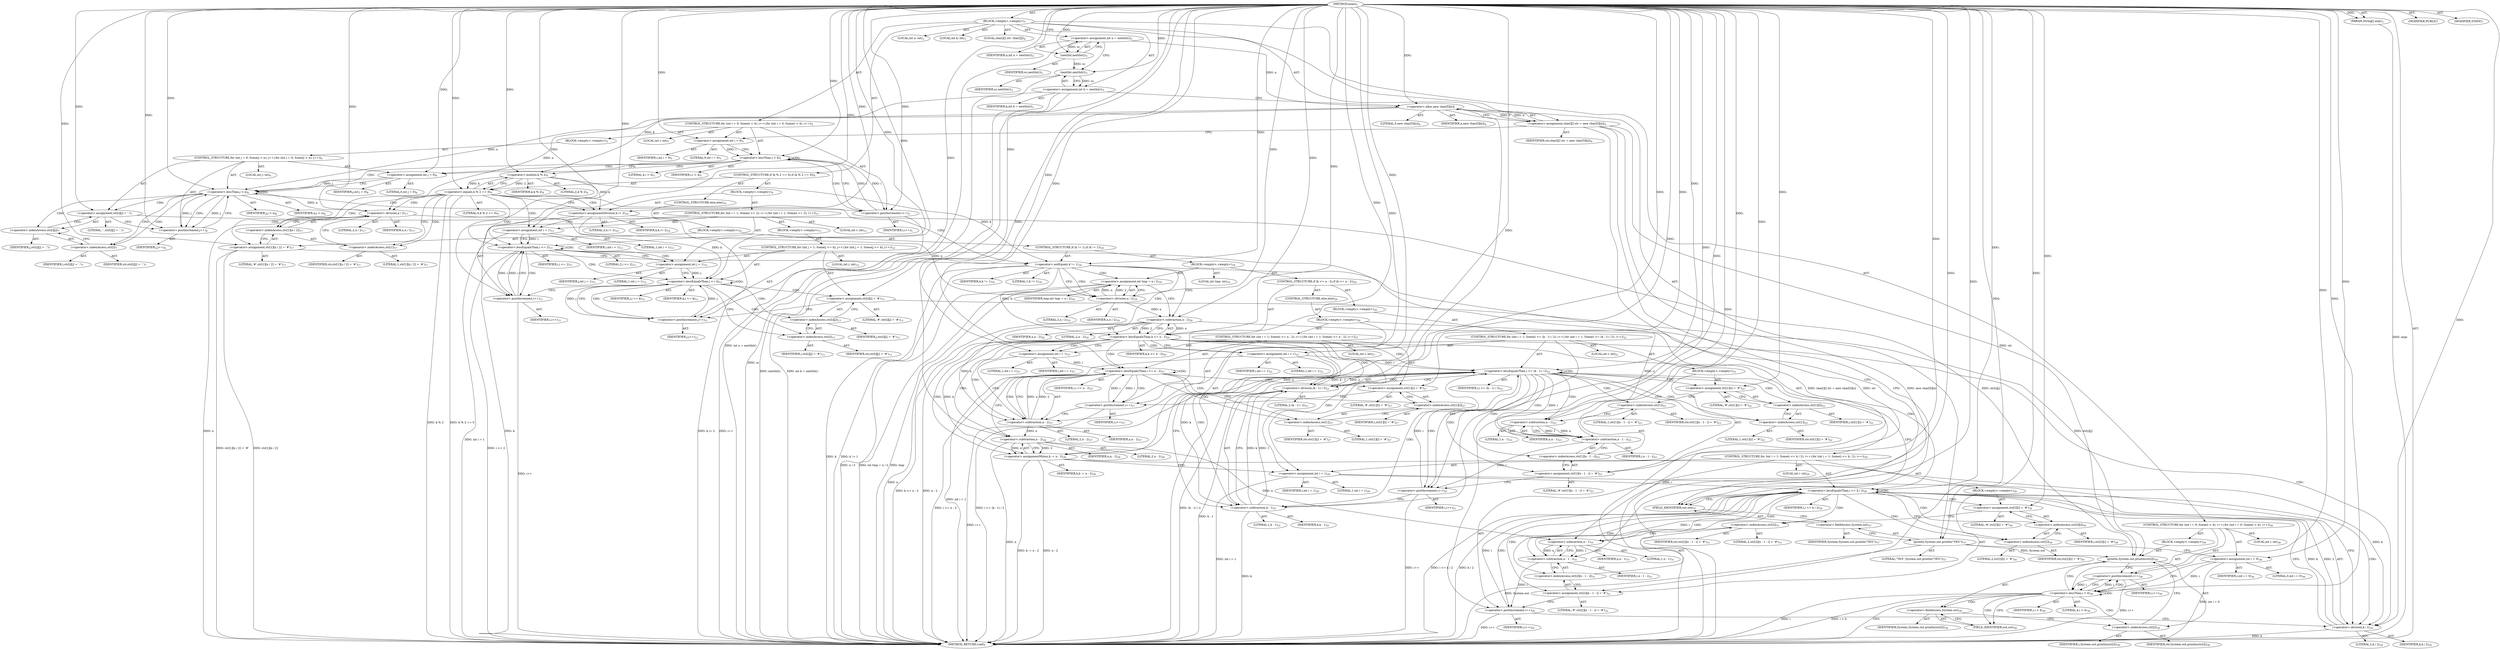 digraph "main" {  
"17" [label = <(METHOD,main)<SUB>1</SUB>> ]
"18" [label = <(PARAM,String[] args)<SUB>1</SUB>> ]
"19" [label = <(BLOCK,&lt;empty&gt;,&lt;empty&gt;)<SUB>1</SUB>> ]
"20" [label = <(LOCAL,int n: int)<SUB>2</SUB>> ]
"21" [label = <(&lt;operator&gt;.assignment,int n = nextInt())<SUB>2</SUB>> ]
"22" [label = <(IDENTIFIER,n,int n = nextInt())<SUB>2</SUB>> ]
"23" [label = <(nextInt,nextInt())<SUB>2</SUB>> ]
"24" [label = <(IDENTIFIER,sc,nextInt())<SUB>2</SUB>> ]
"25" [label = <(LOCAL,int k: int)<SUB>3</SUB>> ]
"26" [label = <(&lt;operator&gt;.assignment,int k = nextInt())<SUB>3</SUB>> ]
"27" [label = <(IDENTIFIER,k,int k = nextInt())<SUB>3</SUB>> ]
"28" [label = <(nextInt,nextInt())<SUB>3</SUB>> ]
"29" [label = <(IDENTIFIER,sc,nextInt())<SUB>3</SUB>> ]
"30" [label = <(LOCAL,char[][] str: char[][])<SUB>4</SUB>> ]
"31" [label = <(&lt;operator&gt;.assignment,char[][] str = new char[5][n])<SUB>4</SUB>> ]
"32" [label = <(IDENTIFIER,str,char[][] str = new char[5][n])<SUB>4</SUB>> ]
"33" [label = <(&lt;operator&gt;.alloc,new char[5][n])> ]
"34" [label = <(LITERAL,5,new char[5][n])<SUB>4</SUB>> ]
"35" [label = <(IDENTIFIER,n,new char[5][n])<SUB>4</SUB>> ]
"36" [label = <(CONTROL_STRUCTURE,for (int i = 0; Some(i &lt; 4); i++),for (int i = 0; Some(i &lt; 4); i++))<SUB>5</SUB>> ]
"37" [label = <(LOCAL,int i: int)<SUB>5</SUB>> ]
"38" [label = <(&lt;operator&gt;.assignment,int i = 0)<SUB>5</SUB>> ]
"39" [label = <(IDENTIFIER,i,int i = 0)<SUB>5</SUB>> ]
"40" [label = <(LITERAL,0,int i = 0)<SUB>5</SUB>> ]
"41" [label = <(&lt;operator&gt;.lessThan,i &lt; 4)<SUB>5</SUB>> ]
"42" [label = <(IDENTIFIER,i,i &lt; 4)<SUB>5</SUB>> ]
"43" [label = <(LITERAL,4,i &lt; 4)<SUB>5</SUB>> ]
"44" [label = <(&lt;operator&gt;.postIncrement,i++)<SUB>5</SUB>> ]
"45" [label = <(IDENTIFIER,i,i++)<SUB>5</SUB>> ]
"46" [label = <(BLOCK,&lt;empty&gt;,&lt;empty&gt;)<SUB>5</SUB>> ]
"47" [label = <(CONTROL_STRUCTURE,for (int j = 0; Some(j &lt; n); j++),for (int j = 0; Some(j &lt; n); j++))<SUB>6</SUB>> ]
"48" [label = <(LOCAL,int j: int)<SUB>6</SUB>> ]
"49" [label = <(&lt;operator&gt;.assignment,int j = 0)<SUB>6</SUB>> ]
"50" [label = <(IDENTIFIER,j,int j = 0)<SUB>6</SUB>> ]
"51" [label = <(LITERAL,0,int j = 0)<SUB>6</SUB>> ]
"52" [label = <(&lt;operator&gt;.lessThan,j &lt; n)<SUB>6</SUB>> ]
"53" [label = <(IDENTIFIER,j,j &lt; n)<SUB>6</SUB>> ]
"54" [label = <(IDENTIFIER,n,j &lt; n)<SUB>6</SUB>> ]
"55" [label = <(&lt;operator&gt;.postIncrement,j++)<SUB>6</SUB>> ]
"56" [label = <(IDENTIFIER,j,j++)<SUB>6</SUB>> ]
"57" [label = <(&lt;operator&gt;.assignment,str[i][j] = '.')<SUB>7</SUB>> ]
"58" [label = <(&lt;operator&gt;.indexAccess,str[i][j])<SUB>7</SUB>> ]
"59" [label = <(&lt;operator&gt;.indexAccess,str[i])<SUB>7</SUB>> ]
"60" [label = <(IDENTIFIER,str,str[i][j] = '.')<SUB>7</SUB>> ]
"61" [label = <(IDENTIFIER,i,str[i][j] = '.')<SUB>7</SUB>> ]
"62" [label = <(IDENTIFIER,j,str[i][j] = '.')<SUB>7</SUB>> ]
"63" [label = <(LITERAL,'.',str[i][j] = '.')<SUB>7</SUB>> ]
"64" [label = <(CONTROL_STRUCTURE,if (k % 2 == 0),if (k % 2 == 0))<SUB>9</SUB>> ]
"65" [label = <(&lt;operator&gt;.equals,k % 2 == 0)<SUB>9</SUB>> ]
"66" [label = <(&lt;operator&gt;.modulo,k % 2)<SUB>9</SUB>> ]
"67" [label = <(IDENTIFIER,k,k % 2)<SUB>9</SUB>> ]
"68" [label = <(LITERAL,2,k % 2)<SUB>9</SUB>> ]
"69" [label = <(LITERAL,0,k % 2 == 0)<SUB>9</SUB>> ]
"70" [label = <(BLOCK,&lt;empty&gt;,&lt;empty&gt;)<SUB>9</SUB>> ]
"71" [label = <(&lt;operator&gt;.assignmentDivision,k /= 2)<SUB>10</SUB>> ]
"72" [label = <(IDENTIFIER,k,k /= 2)<SUB>10</SUB>> ]
"73" [label = <(LITERAL,2,k /= 2)<SUB>10</SUB>> ]
"74" [label = <(CONTROL_STRUCTURE,for (int i = 1; Some(i &lt;= 2); i++),for (int i = 1; Some(i &lt;= 2); i++))<SUB>11</SUB>> ]
"75" [label = <(LOCAL,int i: int)<SUB>11</SUB>> ]
"76" [label = <(&lt;operator&gt;.assignment,int i = 1)<SUB>11</SUB>> ]
"77" [label = <(IDENTIFIER,i,int i = 1)<SUB>11</SUB>> ]
"78" [label = <(LITERAL,1,int i = 1)<SUB>11</SUB>> ]
"79" [label = <(&lt;operator&gt;.lessEqualsThan,i &lt;= 2)<SUB>11</SUB>> ]
"80" [label = <(IDENTIFIER,i,i &lt;= 2)<SUB>11</SUB>> ]
"81" [label = <(LITERAL,2,i &lt;= 2)<SUB>11</SUB>> ]
"82" [label = <(&lt;operator&gt;.postIncrement,i++)<SUB>11</SUB>> ]
"83" [label = <(IDENTIFIER,i,i++)<SUB>11</SUB>> ]
"84" [label = <(BLOCK,&lt;empty&gt;,&lt;empty&gt;)<SUB>11</SUB>> ]
"85" [label = <(CONTROL_STRUCTURE,for (int j = 1; Some(j &lt;= k); j++),for (int j = 1; Some(j &lt;= k); j++))<SUB>12</SUB>> ]
"86" [label = <(LOCAL,int j: int)<SUB>12</SUB>> ]
"87" [label = <(&lt;operator&gt;.assignment,int j = 1)<SUB>12</SUB>> ]
"88" [label = <(IDENTIFIER,j,int j = 1)<SUB>12</SUB>> ]
"89" [label = <(LITERAL,1,int j = 1)<SUB>12</SUB>> ]
"90" [label = <(&lt;operator&gt;.lessEqualsThan,j &lt;= k)<SUB>12</SUB>> ]
"91" [label = <(IDENTIFIER,j,j &lt;= k)<SUB>12</SUB>> ]
"92" [label = <(IDENTIFIER,k,j &lt;= k)<SUB>12</SUB>> ]
"93" [label = <(&lt;operator&gt;.postIncrement,j++)<SUB>12</SUB>> ]
"94" [label = <(IDENTIFIER,j,j++)<SUB>12</SUB>> ]
"95" [label = <(&lt;operator&gt;.assignment,str[i][j] = '#')<SUB>13</SUB>> ]
"96" [label = <(&lt;operator&gt;.indexAccess,str[i][j])<SUB>13</SUB>> ]
"97" [label = <(&lt;operator&gt;.indexAccess,str[i])<SUB>13</SUB>> ]
"98" [label = <(IDENTIFIER,str,str[i][j] = '#')<SUB>13</SUB>> ]
"99" [label = <(IDENTIFIER,i,str[i][j] = '#')<SUB>13</SUB>> ]
"100" [label = <(IDENTIFIER,j,str[i][j] = '#')<SUB>13</SUB>> ]
"101" [label = <(LITERAL,'#',str[i][j] = '#')<SUB>13</SUB>> ]
"102" [label = <(CONTROL_STRUCTURE,else,else)<SUB>16</SUB>> ]
"103" [label = <(BLOCK,&lt;empty&gt;,&lt;empty&gt;)<SUB>16</SUB>> ]
"104" [label = <(&lt;operator&gt;.assignment,str[1][n / 2] = '#')<SUB>17</SUB>> ]
"105" [label = <(&lt;operator&gt;.indexAccess,str[1][n / 2])<SUB>17</SUB>> ]
"106" [label = <(&lt;operator&gt;.indexAccess,str[1])<SUB>17</SUB>> ]
"107" [label = <(IDENTIFIER,str,str[1][n / 2] = '#')<SUB>17</SUB>> ]
"108" [label = <(LITERAL,1,str[1][n / 2] = '#')<SUB>17</SUB>> ]
"109" [label = <(&lt;operator&gt;.division,n / 2)<SUB>17</SUB>> ]
"110" [label = <(IDENTIFIER,n,n / 2)<SUB>17</SUB>> ]
"111" [label = <(LITERAL,2,n / 2)<SUB>17</SUB>> ]
"112" [label = <(LITERAL,'#',str[1][n / 2] = '#')<SUB>17</SUB>> ]
"113" [label = <(CONTROL_STRUCTURE,if (k != 1),if (k != 1))<SUB>18</SUB>> ]
"114" [label = <(&lt;operator&gt;.notEquals,k != 1)<SUB>18</SUB>> ]
"115" [label = <(IDENTIFIER,k,k != 1)<SUB>18</SUB>> ]
"116" [label = <(LITERAL,1,k != 1)<SUB>18</SUB>> ]
"117" [label = <(BLOCK,&lt;empty&gt;,&lt;empty&gt;)<SUB>18</SUB>> ]
"118" [label = <(LOCAL,int tmp: int)<SUB>19</SUB>> ]
"119" [label = <(&lt;operator&gt;.assignment,int tmp = n / 2)<SUB>19</SUB>> ]
"120" [label = <(IDENTIFIER,tmp,int tmp = n / 2)<SUB>19</SUB>> ]
"121" [label = <(&lt;operator&gt;.division,n / 2)<SUB>19</SUB>> ]
"122" [label = <(IDENTIFIER,n,n / 2)<SUB>19</SUB>> ]
"123" [label = <(LITERAL,2,n / 2)<SUB>19</SUB>> ]
"124" [label = <(CONTROL_STRUCTURE,if (k &lt;= n - 2),if (k &lt;= n - 2))<SUB>20</SUB>> ]
"125" [label = <(&lt;operator&gt;.lessEqualsThan,k &lt;= n - 2)<SUB>20</SUB>> ]
"126" [label = <(IDENTIFIER,k,k &lt;= n - 2)<SUB>20</SUB>> ]
"127" [label = <(&lt;operator&gt;.subtraction,n - 2)<SUB>20</SUB>> ]
"128" [label = <(IDENTIFIER,n,n - 2)<SUB>20</SUB>> ]
"129" [label = <(LITERAL,2,n - 2)<SUB>20</SUB>> ]
"130" [label = <(BLOCK,&lt;empty&gt;,&lt;empty&gt;)<SUB>20</SUB>> ]
"131" [label = <(CONTROL_STRUCTURE,for (int i = 1; Some(i &lt;= (k - 1) / 2); i++),for (int i = 1; Some(i &lt;= (k - 1) / 2); i++))<SUB>21</SUB>> ]
"132" [label = <(LOCAL,int i: int)<SUB>21</SUB>> ]
"133" [label = <(&lt;operator&gt;.assignment,int i = 1)<SUB>21</SUB>> ]
"134" [label = <(IDENTIFIER,i,int i = 1)<SUB>21</SUB>> ]
"135" [label = <(LITERAL,1,int i = 1)<SUB>21</SUB>> ]
"136" [label = <(&lt;operator&gt;.lessEqualsThan,i &lt;= (k - 1) / 2)<SUB>21</SUB>> ]
"137" [label = <(IDENTIFIER,i,i &lt;= (k - 1) / 2)<SUB>21</SUB>> ]
"138" [label = <(&lt;operator&gt;.division,(k - 1) / 2)<SUB>21</SUB>> ]
"139" [label = <(&lt;operator&gt;.subtraction,k - 1)<SUB>21</SUB>> ]
"140" [label = <(IDENTIFIER,k,k - 1)<SUB>21</SUB>> ]
"141" [label = <(LITERAL,1,k - 1)<SUB>21</SUB>> ]
"142" [label = <(LITERAL,2,(k - 1) / 2)<SUB>21</SUB>> ]
"143" [label = <(&lt;operator&gt;.postIncrement,i++)<SUB>21</SUB>> ]
"144" [label = <(IDENTIFIER,i,i++)<SUB>21</SUB>> ]
"145" [label = <(BLOCK,&lt;empty&gt;,&lt;empty&gt;)<SUB>21</SUB>> ]
"146" [label = <(&lt;operator&gt;.assignment,str[1][i] = '#')<SUB>22</SUB>> ]
"147" [label = <(&lt;operator&gt;.indexAccess,str[1][i])<SUB>22</SUB>> ]
"148" [label = <(&lt;operator&gt;.indexAccess,str[1])<SUB>22</SUB>> ]
"149" [label = <(IDENTIFIER,str,str[1][i] = '#')<SUB>22</SUB>> ]
"150" [label = <(LITERAL,1,str[1][i] = '#')<SUB>22</SUB>> ]
"151" [label = <(IDENTIFIER,i,str[1][i] = '#')<SUB>22</SUB>> ]
"152" [label = <(LITERAL,'#',str[1][i] = '#')<SUB>22</SUB>> ]
"153" [label = <(&lt;operator&gt;.assignment,str[1][n - 1 - i] = '#')<SUB>23</SUB>> ]
"154" [label = <(&lt;operator&gt;.indexAccess,str[1][n - 1 - i])<SUB>23</SUB>> ]
"155" [label = <(&lt;operator&gt;.indexAccess,str[1])<SUB>23</SUB>> ]
"156" [label = <(IDENTIFIER,str,str[1][n - 1 - i] = '#')<SUB>23</SUB>> ]
"157" [label = <(LITERAL,1,str[1][n - 1 - i] = '#')<SUB>23</SUB>> ]
"158" [label = <(&lt;operator&gt;.subtraction,n - 1 - i)<SUB>23</SUB>> ]
"159" [label = <(&lt;operator&gt;.subtraction,n - 1)<SUB>23</SUB>> ]
"160" [label = <(IDENTIFIER,n,n - 1)<SUB>23</SUB>> ]
"161" [label = <(LITERAL,1,n - 1)<SUB>23</SUB>> ]
"162" [label = <(IDENTIFIER,i,n - 1 - i)<SUB>23</SUB>> ]
"163" [label = <(LITERAL,'#',str[1][n - 1 - i] = '#')<SUB>23</SUB>> ]
"164" [label = <(CONTROL_STRUCTURE,else,else)<SUB>26</SUB>> ]
"165" [label = <(BLOCK,&lt;empty&gt;,&lt;empty&gt;)<SUB>26</SUB>> ]
"166" [label = <(CONTROL_STRUCTURE,for (int i = 1; Some(i &lt;= n - 2); i++),for (int i = 1; Some(i &lt;= n - 2); i++))<SUB>27</SUB>> ]
"167" [label = <(LOCAL,int i: int)<SUB>27</SUB>> ]
"168" [label = <(&lt;operator&gt;.assignment,int i = 1)<SUB>27</SUB>> ]
"169" [label = <(IDENTIFIER,i,int i = 1)<SUB>27</SUB>> ]
"170" [label = <(LITERAL,1,int i = 1)<SUB>27</SUB>> ]
"171" [label = <(&lt;operator&gt;.lessEqualsThan,i &lt;= n - 2)<SUB>27</SUB>> ]
"172" [label = <(IDENTIFIER,i,i &lt;= n - 2)<SUB>27</SUB>> ]
"173" [label = <(&lt;operator&gt;.subtraction,n - 2)<SUB>27</SUB>> ]
"174" [label = <(IDENTIFIER,n,n - 2)<SUB>27</SUB>> ]
"175" [label = <(LITERAL,2,n - 2)<SUB>27</SUB>> ]
"176" [label = <(&lt;operator&gt;.postIncrement,i++)<SUB>27</SUB>> ]
"177" [label = <(IDENTIFIER,i,i++)<SUB>27</SUB>> ]
"178" [label = <(&lt;operator&gt;.assignment,str[1][i] = '#')<SUB>27</SUB>> ]
"179" [label = <(&lt;operator&gt;.indexAccess,str[1][i])<SUB>27</SUB>> ]
"180" [label = <(&lt;operator&gt;.indexAccess,str[1])<SUB>27</SUB>> ]
"181" [label = <(IDENTIFIER,str,str[1][i] = '#')<SUB>27</SUB>> ]
"182" [label = <(LITERAL,1,str[1][i] = '#')<SUB>27</SUB>> ]
"183" [label = <(IDENTIFIER,i,str[1][i] = '#')<SUB>27</SUB>> ]
"184" [label = <(LITERAL,'#',str[1][i] = '#')<SUB>27</SUB>> ]
"185" [label = <(&lt;operator&gt;.assignmentMinus,k -= n - 2)<SUB>28</SUB>> ]
"186" [label = <(IDENTIFIER,k,k -= n - 2)<SUB>28</SUB>> ]
"187" [label = <(&lt;operator&gt;.subtraction,n - 2)<SUB>28</SUB>> ]
"188" [label = <(IDENTIFIER,n,n - 2)<SUB>28</SUB>> ]
"189" [label = <(LITERAL,2,n - 2)<SUB>28</SUB>> ]
"190" [label = <(CONTROL_STRUCTURE,for (int i = 1; Some(i &lt;= k / 2); i++),for (int i = 1; Some(i &lt;= k / 2); i++))<SUB>29</SUB>> ]
"191" [label = <(LOCAL,int i: int)<SUB>29</SUB>> ]
"192" [label = <(&lt;operator&gt;.assignment,int i = 1)<SUB>29</SUB>> ]
"193" [label = <(IDENTIFIER,i,int i = 1)<SUB>29</SUB>> ]
"194" [label = <(LITERAL,1,int i = 1)<SUB>29</SUB>> ]
"195" [label = <(&lt;operator&gt;.lessEqualsThan,i &lt;= k / 2)<SUB>29</SUB>> ]
"196" [label = <(IDENTIFIER,i,i &lt;= k / 2)<SUB>29</SUB>> ]
"197" [label = <(&lt;operator&gt;.division,k / 2)<SUB>29</SUB>> ]
"198" [label = <(IDENTIFIER,k,k / 2)<SUB>29</SUB>> ]
"199" [label = <(LITERAL,2,k / 2)<SUB>29</SUB>> ]
"200" [label = <(&lt;operator&gt;.postIncrement,i++)<SUB>29</SUB>> ]
"201" [label = <(IDENTIFIER,i,i++)<SUB>29</SUB>> ]
"202" [label = <(BLOCK,&lt;empty&gt;,&lt;empty&gt;)<SUB>29</SUB>> ]
"203" [label = <(&lt;operator&gt;.assignment,str[2][i] = '#')<SUB>30</SUB>> ]
"204" [label = <(&lt;operator&gt;.indexAccess,str[2][i])<SUB>30</SUB>> ]
"205" [label = <(&lt;operator&gt;.indexAccess,str[2])<SUB>30</SUB>> ]
"206" [label = <(IDENTIFIER,str,str[2][i] = '#')<SUB>30</SUB>> ]
"207" [label = <(LITERAL,2,str[2][i] = '#')<SUB>30</SUB>> ]
"208" [label = <(IDENTIFIER,i,str[2][i] = '#')<SUB>30</SUB>> ]
"209" [label = <(LITERAL,'#',str[2][i] = '#')<SUB>30</SUB>> ]
"210" [label = <(&lt;operator&gt;.assignment,str[2][n - 1 - i] = '#')<SUB>31</SUB>> ]
"211" [label = <(&lt;operator&gt;.indexAccess,str[2][n - 1 - i])<SUB>31</SUB>> ]
"212" [label = <(&lt;operator&gt;.indexAccess,str[2])<SUB>31</SUB>> ]
"213" [label = <(IDENTIFIER,str,str[2][n - 1 - i] = '#')<SUB>31</SUB>> ]
"214" [label = <(LITERAL,2,str[2][n - 1 - i] = '#')<SUB>31</SUB>> ]
"215" [label = <(&lt;operator&gt;.subtraction,n - 1 - i)<SUB>31</SUB>> ]
"216" [label = <(&lt;operator&gt;.subtraction,n - 1)<SUB>31</SUB>> ]
"217" [label = <(IDENTIFIER,n,n - 1)<SUB>31</SUB>> ]
"218" [label = <(LITERAL,1,n - 1)<SUB>31</SUB>> ]
"219" [label = <(IDENTIFIER,i,n - 1 - i)<SUB>31</SUB>> ]
"220" [label = <(LITERAL,'#',str[2][n - 1 - i] = '#')<SUB>31</SUB>> ]
"221" [label = <(println,System.out.println(&quot;YES&quot;))<SUB>37</SUB>> ]
"222" [label = <(&lt;operator&gt;.fieldAccess,System.out)<SUB>37</SUB>> ]
"223" [label = <(IDENTIFIER,System,System.out.println(&quot;YES&quot;))<SUB>37</SUB>> ]
"224" [label = <(FIELD_IDENTIFIER,out,out)<SUB>37</SUB>> ]
"225" [label = <(LITERAL,&quot;YES&quot;,System.out.println(&quot;YES&quot;))<SUB>37</SUB>> ]
"226" [label = <(CONTROL_STRUCTURE,for (int i = 0; Some(i &lt; 4); i++),for (int i = 0; Some(i &lt; 4); i++))<SUB>38</SUB>> ]
"227" [label = <(LOCAL,int i: int)<SUB>38</SUB>> ]
"228" [label = <(&lt;operator&gt;.assignment,int i = 0)<SUB>38</SUB>> ]
"229" [label = <(IDENTIFIER,i,int i = 0)<SUB>38</SUB>> ]
"230" [label = <(LITERAL,0,int i = 0)<SUB>38</SUB>> ]
"231" [label = <(&lt;operator&gt;.lessThan,i &lt; 4)<SUB>38</SUB>> ]
"232" [label = <(IDENTIFIER,i,i &lt; 4)<SUB>38</SUB>> ]
"233" [label = <(LITERAL,4,i &lt; 4)<SUB>38</SUB>> ]
"234" [label = <(&lt;operator&gt;.postIncrement,i++)<SUB>38</SUB>> ]
"235" [label = <(IDENTIFIER,i,i++)<SUB>38</SUB>> ]
"236" [label = <(BLOCK,&lt;empty&gt;,&lt;empty&gt;)<SUB>38</SUB>> ]
"237" [label = <(println,System.out.println(str[i]))<SUB>39</SUB>> ]
"238" [label = <(&lt;operator&gt;.fieldAccess,System.out)<SUB>39</SUB>> ]
"239" [label = <(IDENTIFIER,System,System.out.println(str[i]))<SUB>39</SUB>> ]
"240" [label = <(FIELD_IDENTIFIER,out,out)<SUB>39</SUB>> ]
"241" [label = <(&lt;operator&gt;.indexAccess,str[i])<SUB>39</SUB>> ]
"242" [label = <(IDENTIFIER,str,System.out.println(str[i]))<SUB>39</SUB>> ]
"243" [label = <(IDENTIFIER,i,System.out.println(str[i]))<SUB>39</SUB>> ]
"244" [label = <(MODIFIER,PUBLIC)> ]
"245" [label = <(MODIFIER,STATIC)> ]
"246" [label = <(METHOD_RETURN,void)<SUB>1</SUB>> ]
  "17" -> "18"  [ label = "AST: "] 
  "17" -> "19"  [ label = "AST: "] 
  "17" -> "244"  [ label = "AST: "] 
  "17" -> "245"  [ label = "AST: "] 
  "17" -> "246"  [ label = "AST: "] 
  "19" -> "20"  [ label = "AST: "] 
  "19" -> "21"  [ label = "AST: "] 
  "19" -> "25"  [ label = "AST: "] 
  "19" -> "26"  [ label = "AST: "] 
  "19" -> "30"  [ label = "AST: "] 
  "19" -> "31"  [ label = "AST: "] 
  "19" -> "36"  [ label = "AST: "] 
  "19" -> "64"  [ label = "AST: "] 
  "19" -> "221"  [ label = "AST: "] 
  "19" -> "226"  [ label = "AST: "] 
  "21" -> "22"  [ label = "AST: "] 
  "21" -> "23"  [ label = "AST: "] 
  "23" -> "24"  [ label = "AST: "] 
  "26" -> "27"  [ label = "AST: "] 
  "26" -> "28"  [ label = "AST: "] 
  "28" -> "29"  [ label = "AST: "] 
  "31" -> "32"  [ label = "AST: "] 
  "31" -> "33"  [ label = "AST: "] 
  "33" -> "34"  [ label = "AST: "] 
  "33" -> "35"  [ label = "AST: "] 
  "36" -> "37"  [ label = "AST: "] 
  "36" -> "38"  [ label = "AST: "] 
  "36" -> "41"  [ label = "AST: "] 
  "36" -> "44"  [ label = "AST: "] 
  "36" -> "46"  [ label = "AST: "] 
  "38" -> "39"  [ label = "AST: "] 
  "38" -> "40"  [ label = "AST: "] 
  "41" -> "42"  [ label = "AST: "] 
  "41" -> "43"  [ label = "AST: "] 
  "44" -> "45"  [ label = "AST: "] 
  "46" -> "47"  [ label = "AST: "] 
  "47" -> "48"  [ label = "AST: "] 
  "47" -> "49"  [ label = "AST: "] 
  "47" -> "52"  [ label = "AST: "] 
  "47" -> "55"  [ label = "AST: "] 
  "47" -> "57"  [ label = "AST: "] 
  "49" -> "50"  [ label = "AST: "] 
  "49" -> "51"  [ label = "AST: "] 
  "52" -> "53"  [ label = "AST: "] 
  "52" -> "54"  [ label = "AST: "] 
  "55" -> "56"  [ label = "AST: "] 
  "57" -> "58"  [ label = "AST: "] 
  "57" -> "63"  [ label = "AST: "] 
  "58" -> "59"  [ label = "AST: "] 
  "58" -> "62"  [ label = "AST: "] 
  "59" -> "60"  [ label = "AST: "] 
  "59" -> "61"  [ label = "AST: "] 
  "64" -> "65"  [ label = "AST: "] 
  "64" -> "70"  [ label = "AST: "] 
  "64" -> "102"  [ label = "AST: "] 
  "65" -> "66"  [ label = "AST: "] 
  "65" -> "69"  [ label = "AST: "] 
  "66" -> "67"  [ label = "AST: "] 
  "66" -> "68"  [ label = "AST: "] 
  "70" -> "71"  [ label = "AST: "] 
  "70" -> "74"  [ label = "AST: "] 
  "71" -> "72"  [ label = "AST: "] 
  "71" -> "73"  [ label = "AST: "] 
  "74" -> "75"  [ label = "AST: "] 
  "74" -> "76"  [ label = "AST: "] 
  "74" -> "79"  [ label = "AST: "] 
  "74" -> "82"  [ label = "AST: "] 
  "74" -> "84"  [ label = "AST: "] 
  "76" -> "77"  [ label = "AST: "] 
  "76" -> "78"  [ label = "AST: "] 
  "79" -> "80"  [ label = "AST: "] 
  "79" -> "81"  [ label = "AST: "] 
  "82" -> "83"  [ label = "AST: "] 
  "84" -> "85"  [ label = "AST: "] 
  "85" -> "86"  [ label = "AST: "] 
  "85" -> "87"  [ label = "AST: "] 
  "85" -> "90"  [ label = "AST: "] 
  "85" -> "93"  [ label = "AST: "] 
  "85" -> "95"  [ label = "AST: "] 
  "87" -> "88"  [ label = "AST: "] 
  "87" -> "89"  [ label = "AST: "] 
  "90" -> "91"  [ label = "AST: "] 
  "90" -> "92"  [ label = "AST: "] 
  "93" -> "94"  [ label = "AST: "] 
  "95" -> "96"  [ label = "AST: "] 
  "95" -> "101"  [ label = "AST: "] 
  "96" -> "97"  [ label = "AST: "] 
  "96" -> "100"  [ label = "AST: "] 
  "97" -> "98"  [ label = "AST: "] 
  "97" -> "99"  [ label = "AST: "] 
  "102" -> "103"  [ label = "AST: "] 
  "103" -> "104"  [ label = "AST: "] 
  "103" -> "113"  [ label = "AST: "] 
  "104" -> "105"  [ label = "AST: "] 
  "104" -> "112"  [ label = "AST: "] 
  "105" -> "106"  [ label = "AST: "] 
  "105" -> "109"  [ label = "AST: "] 
  "106" -> "107"  [ label = "AST: "] 
  "106" -> "108"  [ label = "AST: "] 
  "109" -> "110"  [ label = "AST: "] 
  "109" -> "111"  [ label = "AST: "] 
  "113" -> "114"  [ label = "AST: "] 
  "113" -> "117"  [ label = "AST: "] 
  "114" -> "115"  [ label = "AST: "] 
  "114" -> "116"  [ label = "AST: "] 
  "117" -> "118"  [ label = "AST: "] 
  "117" -> "119"  [ label = "AST: "] 
  "117" -> "124"  [ label = "AST: "] 
  "119" -> "120"  [ label = "AST: "] 
  "119" -> "121"  [ label = "AST: "] 
  "121" -> "122"  [ label = "AST: "] 
  "121" -> "123"  [ label = "AST: "] 
  "124" -> "125"  [ label = "AST: "] 
  "124" -> "130"  [ label = "AST: "] 
  "124" -> "164"  [ label = "AST: "] 
  "125" -> "126"  [ label = "AST: "] 
  "125" -> "127"  [ label = "AST: "] 
  "127" -> "128"  [ label = "AST: "] 
  "127" -> "129"  [ label = "AST: "] 
  "130" -> "131"  [ label = "AST: "] 
  "131" -> "132"  [ label = "AST: "] 
  "131" -> "133"  [ label = "AST: "] 
  "131" -> "136"  [ label = "AST: "] 
  "131" -> "143"  [ label = "AST: "] 
  "131" -> "145"  [ label = "AST: "] 
  "133" -> "134"  [ label = "AST: "] 
  "133" -> "135"  [ label = "AST: "] 
  "136" -> "137"  [ label = "AST: "] 
  "136" -> "138"  [ label = "AST: "] 
  "138" -> "139"  [ label = "AST: "] 
  "138" -> "142"  [ label = "AST: "] 
  "139" -> "140"  [ label = "AST: "] 
  "139" -> "141"  [ label = "AST: "] 
  "143" -> "144"  [ label = "AST: "] 
  "145" -> "146"  [ label = "AST: "] 
  "145" -> "153"  [ label = "AST: "] 
  "146" -> "147"  [ label = "AST: "] 
  "146" -> "152"  [ label = "AST: "] 
  "147" -> "148"  [ label = "AST: "] 
  "147" -> "151"  [ label = "AST: "] 
  "148" -> "149"  [ label = "AST: "] 
  "148" -> "150"  [ label = "AST: "] 
  "153" -> "154"  [ label = "AST: "] 
  "153" -> "163"  [ label = "AST: "] 
  "154" -> "155"  [ label = "AST: "] 
  "154" -> "158"  [ label = "AST: "] 
  "155" -> "156"  [ label = "AST: "] 
  "155" -> "157"  [ label = "AST: "] 
  "158" -> "159"  [ label = "AST: "] 
  "158" -> "162"  [ label = "AST: "] 
  "159" -> "160"  [ label = "AST: "] 
  "159" -> "161"  [ label = "AST: "] 
  "164" -> "165"  [ label = "AST: "] 
  "165" -> "166"  [ label = "AST: "] 
  "165" -> "185"  [ label = "AST: "] 
  "165" -> "190"  [ label = "AST: "] 
  "166" -> "167"  [ label = "AST: "] 
  "166" -> "168"  [ label = "AST: "] 
  "166" -> "171"  [ label = "AST: "] 
  "166" -> "176"  [ label = "AST: "] 
  "166" -> "178"  [ label = "AST: "] 
  "168" -> "169"  [ label = "AST: "] 
  "168" -> "170"  [ label = "AST: "] 
  "171" -> "172"  [ label = "AST: "] 
  "171" -> "173"  [ label = "AST: "] 
  "173" -> "174"  [ label = "AST: "] 
  "173" -> "175"  [ label = "AST: "] 
  "176" -> "177"  [ label = "AST: "] 
  "178" -> "179"  [ label = "AST: "] 
  "178" -> "184"  [ label = "AST: "] 
  "179" -> "180"  [ label = "AST: "] 
  "179" -> "183"  [ label = "AST: "] 
  "180" -> "181"  [ label = "AST: "] 
  "180" -> "182"  [ label = "AST: "] 
  "185" -> "186"  [ label = "AST: "] 
  "185" -> "187"  [ label = "AST: "] 
  "187" -> "188"  [ label = "AST: "] 
  "187" -> "189"  [ label = "AST: "] 
  "190" -> "191"  [ label = "AST: "] 
  "190" -> "192"  [ label = "AST: "] 
  "190" -> "195"  [ label = "AST: "] 
  "190" -> "200"  [ label = "AST: "] 
  "190" -> "202"  [ label = "AST: "] 
  "192" -> "193"  [ label = "AST: "] 
  "192" -> "194"  [ label = "AST: "] 
  "195" -> "196"  [ label = "AST: "] 
  "195" -> "197"  [ label = "AST: "] 
  "197" -> "198"  [ label = "AST: "] 
  "197" -> "199"  [ label = "AST: "] 
  "200" -> "201"  [ label = "AST: "] 
  "202" -> "203"  [ label = "AST: "] 
  "202" -> "210"  [ label = "AST: "] 
  "203" -> "204"  [ label = "AST: "] 
  "203" -> "209"  [ label = "AST: "] 
  "204" -> "205"  [ label = "AST: "] 
  "204" -> "208"  [ label = "AST: "] 
  "205" -> "206"  [ label = "AST: "] 
  "205" -> "207"  [ label = "AST: "] 
  "210" -> "211"  [ label = "AST: "] 
  "210" -> "220"  [ label = "AST: "] 
  "211" -> "212"  [ label = "AST: "] 
  "211" -> "215"  [ label = "AST: "] 
  "212" -> "213"  [ label = "AST: "] 
  "212" -> "214"  [ label = "AST: "] 
  "215" -> "216"  [ label = "AST: "] 
  "215" -> "219"  [ label = "AST: "] 
  "216" -> "217"  [ label = "AST: "] 
  "216" -> "218"  [ label = "AST: "] 
  "221" -> "222"  [ label = "AST: "] 
  "221" -> "225"  [ label = "AST: "] 
  "222" -> "223"  [ label = "AST: "] 
  "222" -> "224"  [ label = "AST: "] 
  "226" -> "227"  [ label = "AST: "] 
  "226" -> "228"  [ label = "AST: "] 
  "226" -> "231"  [ label = "AST: "] 
  "226" -> "234"  [ label = "AST: "] 
  "226" -> "236"  [ label = "AST: "] 
  "228" -> "229"  [ label = "AST: "] 
  "228" -> "230"  [ label = "AST: "] 
  "231" -> "232"  [ label = "AST: "] 
  "231" -> "233"  [ label = "AST: "] 
  "234" -> "235"  [ label = "AST: "] 
  "236" -> "237"  [ label = "AST: "] 
  "237" -> "238"  [ label = "AST: "] 
  "237" -> "241"  [ label = "AST: "] 
  "238" -> "239"  [ label = "AST: "] 
  "238" -> "240"  [ label = "AST: "] 
  "241" -> "242"  [ label = "AST: "] 
  "241" -> "243"  [ label = "AST: "] 
  "21" -> "28"  [ label = "CFG: "] 
  "26" -> "33"  [ label = "CFG: "] 
  "31" -> "38"  [ label = "CFG: "] 
  "221" -> "228"  [ label = "CFG: "] 
  "23" -> "21"  [ label = "CFG: "] 
  "28" -> "26"  [ label = "CFG: "] 
  "33" -> "31"  [ label = "CFG: "] 
  "38" -> "41"  [ label = "CFG: "] 
  "41" -> "49"  [ label = "CFG: "] 
  "41" -> "66"  [ label = "CFG: "] 
  "44" -> "41"  [ label = "CFG: "] 
  "65" -> "71"  [ label = "CFG: "] 
  "65" -> "106"  [ label = "CFG: "] 
  "222" -> "221"  [ label = "CFG: "] 
  "228" -> "231"  [ label = "CFG: "] 
  "231" -> "246"  [ label = "CFG: "] 
  "231" -> "240"  [ label = "CFG: "] 
  "234" -> "231"  [ label = "CFG: "] 
  "66" -> "65"  [ label = "CFG: "] 
  "71" -> "76"  [ label = "CFG: "] 
  "224" -> "222"  [ label = "CFG: "] 
  "237" -> "234"  [ label = "CFG: "] 
  "49" -> "52"  [ label = "CFG: "] 
  "52" -> "59"  [ label = "CFG: "] 
  "52" -> "44"  [ label = "CFG: "] 
  "55" -> "52"  [ label = "CFG: "] 
  "57" -> "55"  [ label = "CFG: "] 
  "76" -> "79"  [ label = "CFG: "] 
  "79" -> "87"  [ label = "CFG: "] 
  "79" -> "224"  [ label = "CFG: "] 
  "82" -> "79"  [ label = "CFG: "] 
  "104" -> "114"  [ label = "CFG: "] 
  "238" -> "241"  [ label = "CFG: "] 
  "241" -> "237"  [ label = "CFG: "] 
  "58" -> "57"  [ label = "CFG: "] 
  "105" -> "104"  [ label = "CFG: "] 
  "114" -> "121"  [ label = "CFG: "] 
  "114" -> "224"  [ label = "CFG: "] 
  "240" -> "238"  [ label = "CFG: "] 
  "59" -> "58"  [ label = "CFG: "] 
  "87" -> "90"  [ label = "CFG: "] 
  "90" -> "97"  [ label = "CFG: "] 
  "90" -> "82"  [ label = "CFG: "] 
  "93" -> "90"  [ label = "CFG: "] 
  "95" -> "93"  [ label = "CFG: "] 
  "106" -> "109"  [ label = "CFG: "] 
  "109" -> "105"  [ label = "CFG: "] 
  "119" -> "127"  [ label = "CFG: "] 
  "96" -> "95"  [ label = "CFG: "] 
  "121" -> "119"  [ label = "CFG: "] 
  "125" -> "133"  [ label = "CFG: "] 
  "125" -> "168"  [ label = "CFG: "] 
  "97" -> "96"  [ label = "CFG: "] 
  "127" -> "125"  [ label = "CFG: "] 
  "133" -> "139"  [ label = "CFG: "] 
  "136" -> "148"  [ label = "CFG: "] 
  "136" -> "224"  [ label = "CFG: "] 
  "143" -> "139"  [ label = "CFG: "] 
  "185" -> "192"  [ label = "CFG: "] 
  "138" -> "136"  [ label = "CFG: "] 
  "146" -> "155"  [ label = "CFG: "] 
  "153" -> "143"  [ label = "CFG: "] 
  "168" -> "173"  [ label = "CFG: "] 
  "171" -> "180"  [ label = "CFG: "] 
  "171" -> "187"  [ label = "CFG: "] 
  "176" -> "173"  [ label = "CFG: "] 
  "178" -> "176"  [ label = "CFG: "] 
  "187" -> "185"  [ label = "CFG: "] 
  "192" -> "197"  [ label = "CFG: "] 
  "195" -> "205"  [ label = "CFG: "] 
  "195" -> "224"  [ label = "CFG: "] 
  "200" -> "197"  [ label = "CFG: "] 
  "139" -> "138"  [ label = "CFG: "] 
  "147" -> "146"  [ label = "CFG: "] 
  "154" -> "153"  [ label = "CFG: "] 
  "173" -> "171"  [ label = "CFG: "] 
  "179" -> "178"  [ label = "CFG: "] 
  "197" -> "195"  [ label = "CFG: "] 
  "203" -> "212"  [ label = "CFG: "] 
  "210" -> "200"  [ label = "CFG: "] 
  "148" -> "147"  [ label = "CFG: "] 
  "155" -> "159"  [ label = "CFG: "] 
  "158" -> "154"  [ label = "CFG: "] 
  "180" -> "179"  [ label = "CFG: "] 
  "204" -> "203"  [ label = "CFG: "] 
  "211" -> "210"  [ label = "CFG: "] 
  "159" -> "158"  [ label = "CFG: "] 
  "205" -> "204"  [ label = "CFG: "] 
  "212" -> "216"  [ label = "CFG: "] 
  "215" -> "211"  [ label = "CFG: "] 
  "216" -> "215"  [ label = "CFG: "] 
  "17" -> "23"  [ label = "CFG: "] 
  "18" -> "246"  [ label = "DDG: args"] 
  "21" -> "246"  [ label = "DDG: int n = nextInt()"] 
  "28" -> "246"  [ label = "DDG: sc"] 
  "26" -> "246"  [ label = "DDG: nextInt()"] 
  "26" -> "246"  [ label = "DDG: int k = nextInt()"] 
  "31" -> "246"  [ label = "DDG: str"] 
  "33" -> "246"  [ label = "DDG: n"] 
  "31" -> "246"  [ label = "DDG: new char[5][n]"] 
  "31" -> "246"  [ label = "DDG: char[][] str = new char[5][n]"] 
  "65" -> "246"  [ label = "DDG: k % 2"] 
  "65" -> "246"  [ label = "DDG: k % 2 == 0"] 
  "109" -> "246"  [ label = "DDG: n"] 
  "104" -> "246"  [ label = "DDG: str[1][n / 2]"] 
  "104" -> "246"  [ label = "DDG: str[1][n / 2] = '#'"] 
  "114" -> "246"  [ label = "DDG: k"] 
  "114" -> "246"  [ label = "DDG: k != 1"] 
  "119" -> "246"  [ label = "DDG: tmp"] 
  "119" -> "246"  [ label = "DDG: n / 2"] 
  "119" -> "246"  [ label = "DDG: int tmp = n / 2"] 
  "127" -> "246"  [ label = "DDG: n"] 
  "125" -> "246"  [ label = "DDG: n - 2"] 
  "125" -> "246"  [ label = "DDG: k &lt;= n - 2"] 
  "171" -> "246"  [ label = "DDG: i &lt;= n - 2"] 
  "187" -> "246"  [ label = "DDG: n"] 
  "185" -> "246"  [ label = "DDG: n - 2"] 
  "185" -> "246"  [ label = "DDG: k -= n - 2"] 
  "192" -> "246"  [ label = "DDG: int i = 1"] 
  "197" -> "246"  [ label = "DDG: k"] 
  "195" -> "246"  [ label = "DDG: k / 2"] 
  "195" -> "246"  [ label = "DDG: i &lt;= k / 2"] 
  "200" -> "246"  [ label = "DDG: i++"] 
  "176" -> "246"  [ label = "DDG: i++"] 
  "133" -> "246"  [ label = "DDG: int i = 1"] 
  "139" -> "246"  [ label = "DDG: k"] 
  "138" -> "246"  [ label = "DDG: k - 1"] 
  "136" -> "246"  [ label = "DDG: (k - 1) / 2"] 
  "136" -> "246"  [ label = "DDG: i &lt;= (k - 1) / 2"] 
  "143" -> "246"  [ label = "DDG: i++"] 
  "71" -> "246"  [ label = "DDG: k"] 
  "71" -> "246"  [ label = "DDG: k /= 2"] 
  "76" -> "246"  [ label = "DDG: int i = 1"] 
  "79" -> "246"  [ label = "DDG: i &lt;= 2"] 
  "221" -> "246"  [ label = "DDG: System.out"] 
  "228" -> "246"  [ label = "DDG: int i = 0"] 
  "231" -> "246"  [ label = "DDG: i"] 
  "231" -> "246"  [ label = "DDG: i &lt; 4"] 
  "234" -> "246"  [ label = "DDG: i++"] 
  "82" -> "246"  [ label = "DDG: i++"] 
  "44" -> "246"  [ label = "DDG: i++"] 
  "17" -> "18"  [ label = "DDG: "] 
  "23" -> "21"  [ label = "DDG: sc"] 
  "28" -> "26"  [ label = "DDG: sc"] 
  "33" -> "31"  [ label = "DDG: 5"] 
  "33" -> "31"  [ label = "DDG: n"] 
  "17" -> "38"  [ label = "DDG: "] 
  "17" -> "221"  [ label = "DDG: "] 
  "17" -> "228"  [ label = "DDG: "] 
  "17" -> "23"  [ label = "DDG: "] 
  "23" -> "28"  [ label = "DDG: sc"] 
  "17" -> "28"  [ label = "DDG: "] 
  "17" -> "33"  [ label = "DDG: "] 
  "21" -> "33"  [ label = "DDG: n"] 
  "38" -> "41"  [ label = "DDG: i"] 
  "44" -> "41"  [ label = "DDG: i"] 
  "17" -> "41"  [ label = "DDG: "] 
  "41" -> "44"  [ label = "DDG: i"] 
  "17" -> "44"  [ label = "DDG: "] 
  "66" -> "65"  [ label = "DDG: k"] 
  "66" -> "65"  [ label = "DDG: 2"] 
  "17" -> "65"  [ label = "DDG: "] 
  "17" -> "71"  [ label = "DDG: "] 
  "228" -> "231"  [ label = "DDG: i"] 
  "234" -> "231"  [ label = "DDG: i"] 
  "17" -> "231"  [ label = "DDG: "] 
  "231" -> "234"  [ label = "DDG: i"] 
  "17" -> "234"  [ label = "DDG: "] 
  "17" -> "49"  [ label = "DDG: "] 
  "17" -> "57"  [ label = "DDG: "] 
  "26" -> "66"  [ label = "DDG: k"] 
  "17" -> "66"  [ label = "DDG: "] 
  "66" -> "71"  [ label = "DDG: k"] 
  "17" -> "76"  [ label = "DDG: "] 
  "17" -> "104"  [ label = "DDG: "] 
  "221" -> "237"  [ label = "DDG: System.out"] 
  "31" -> "237"  [ label = "DDG: str"] 
  "95" -> "237"  [ label = "DDG: str[i][j]"] 
  "57" -> "237"  [ label = "DDG: str[i][j]"] 
  "49" -> "52"  [ label = "DDG: j"] 
  "55" -> "52"  [ label = "DDG: j"] 
  "17" -> "52"  [ label = "DDG: "] 
  "33" -> "52"  [ label = "DDG: n"] 
  "52" -> "55"  [ label = "DDG: j"] 
  "17" -> "55"  [ label = "DDG: "] 
  "76" -> "79"  [ label = "DDG: i"] 
  "82" -> "79"  [ label = "DDG: i"] 
  "17" -> "79"  [ label = "DDG: "] 
  "79" -> "82"  [ label = "DDG: i"] 
  "17" -> "82"  [ label = "DDG: "] 
  "17" -> "87"  [ label = "DDG: "] 
  "17" -> "95"  [ label = "DDG: "] 
  "66" -> "114"  [ label = "DDG: k"] 
  "17" -> "114"  [ label = "DDG: "] 
  "121" -> "119"  [ label = "DDG: n"] 
  "121" -> "119"  [ label = "DDG: 2"] 
  "87" -> "90"  [ label = "DDG: j"] 
  "93" -> "90"  [ label = "DDG: j"] 
  "17" -> "90"  [ label = "DDG: "] 
  "71" -> "90"  [ label = "DDG: k"] 
  "90" -> "93"  [ label = "DDG: j"] 
  "17" -> "93"  [ label = "DDG: "] 
  "33" -> "109"  [ label = "DDG: n"] 
  "52" -> "109"  [ label = "DDG: n"] 
  "17" -> "109"  [ label = "DDG: "] 
  "109" -> "121"  [ label = "DDG: n"] 
  "17" -> "121"  [ label = "DDG: "] 
  "114" -> "125"  [ label = "DDG: k"] 
  "17" -> "125"  [ label = "DDG: "] 
  "127" -> "125"  [ label = "DDG: n"] 
  "127" -> "125"  [ label = "DDG: 2"] 
  "121" -> "127"  [ label = "DDG: n"] 
  "17" -> "127"  [ label = "DDG: "] 
  "17" -> "133"  [ label = "DDG: "] 
  "187" -> "185"  [ label = "DDG: n"] 
  "187" -> "185"  [ label = "DDG: 2"] 
  "133" -> "136"  [ label = "DDG: i"] 
  "143" -> "136"  [ label = "DDG: i"] 
  "17" -> "136"  [ label = "DDG: "] 
  "138" -> "136"  [ label = "DDG: k - 1"] 
  "138" -> "136"  [ label = "DDG: 2"] 
  "158" -> "143"  [ label = "DDG: i"] 
  "17" -> "143"  [ label = "DDG: "] 
  "17" -> "146"  [ label = "DDG: "] 
  "17" -> "153"  [ label = "DDG: "] 
  "17" -> "168"  [ label = "DDG: "] 
  "17" -> "178"  [ label = "DDG: "] 
  "125" -> "185"  [ label = "DDG: k"] 
  "17" -> "185"  [ label = "DDG: "] 
  "17" -> "192"  [ label = "DDG: "] 
  "139" -> "138"  [ label = "DDG: k"] 
  "139" -> "138"  [ label = "DDG: 1"] 
  "17" -> "138"  [ label = "DDG: "] 
  "168" -> "171"  [ label = "DDG: i"] 
  "176" -> "171"  [ label = "DDG: i"] 
  "17" -> "171"  [ label = "DDG: "] 
  "173" -> "171"  [ label = "DDG: n"] 
  "173" -> "171"  [ label = "DDG: 2"] 
  "171" -> "176"  [ label = "DDG: i"] 
  "17" -> "176"  [ label = "DDG: "] 
  "173" -> "187"  [ label = "DDG: n"] 
  "17" -> "187"  [ label = "DDG: "] 
  "192" -> "195"  [ label = "DDG: i"] 
  "200" -> "195"  [ label = "DDG: i"] 
  "17" -> "195"  [ label = "DDG: "] 
  "197" -> "195"  [ label = "DDG: k"] 
  "197" -> "195"  [ label = "DDG: 2"] 
  "215" -> "200"  [ label = "DDG: i"] 
  "17" -> "200"  [ label = "DDG: "] 
  "17" -> "203"  [ label = "DDG: "] 
  "17" -> "210"  [ label = "DDG: "] 
  "125" -> "139"  [ label = "DDG: k"] 
  "17" -> "139"  [ label = "DDG: "] 
  "127" -> "173"  [ label = "DDG: n"] 
  "17" -> "173"  [ label = "DDG: "] 
  "185" -> "197"  [ label = "DDG: k"] 
  "17" -> "197"  [ label = "DDG: "] 
  "159" -> "158"  [ label = "DDG: n"] 
  "159" -> "158"  [ label = "DDG: 1"] 
  "136" -> "158"  [ label = "DDG: i"] 
  "17" -> "158"  [ label = "DDG: "] 
  "127" -> "159"  [ label = "DDG: n"] 
  "17" -> "159"  [ label = "DDG: "] 
  "216" -> "215"  [ label = "DDG: n"] 
  "216" -> "215"  [ label = "DDG: 1"] 
  "195" -> "215"  [ label = "DDG: i"] 
  "17" -> "215"  [ label = "DDG: "] 
  "187" -> "216"  [ label = "DDG: n"] 
  "17" -> "216"  [ label = "DDG: "] 
  "41" -> "52"  [ label = "CDG: "] 
  "41" -> "44"  [ label = "CDG: "] 
  "41" -> "49"  [ label = "CDG: "] 
  "41" -> "41"  [ label = "CDG: "] 
  "65" -> "114"  [ label = "CDG: "] 
  "65" -> "104"  [ label = "CDG: "] 
  "65" -> "76"  [ label = "CDG: "] 
  "65" -> "79"  [ label = "CDG: "] 
  "65" -> "106"  [ label = "CDG: "] 
  "65" -> "71"  [ label = "CDG: "] 
  "65" -> "105"  [ label = "CDG: "] 
  "65" -> "109"  [ label = "CDG: "] 
  "231" -> "240"  [ label = "CDG: "] 
  "231" -> "238"  [ label = "CDG: "] 
  "231" -> "231"  [ label = "CDG: "] 
  "231" -> "237"  [ label = "CDG: "] 
  "231" -> "234"  [ label = "CDG: "] 
  "231" -> "241"  [ label = "CDG: "] 
  "52" -> "57"  [ label = "CDG: "] 
  "52" -> "52"  [ label = "CDG: "] 
  "52" -> "59"  [ label = "CDG: "] 
  "52" -> "58"  [ label = "CDG: "] 
  "52" -> "55"  [ label = "CDG: "] 
  "79" -> "87"  [ label = "CDG: "] 
  "79" -> "90"  [ label = "CDG: "] 
  "79" -> "79"  [ label = "CDG: "] 
  "79" -> "82"  [ label = "CDG: "] 
  "114" -> "119"  [ label = "CDG: "] 
  "114" -> "121"  [ label = "CDG: "] 
  "114" -> "127"  [ label = "CDG: "] 
  "114" -> "125"  [ label = "CDG: "] 
  "90" -> "96"  [ label = "CDG: "] 
  "90" -> "95"  [ label = "CDG: "] 
  "90" -> "97"  [ label = "CDG: "] 
  "90" -> "93"  [ label = "CDG: "] 
  "90" -> "90"  [ label = "CDG: "] 
  "125" -> "136"  [ label = "CDG: "] 
  "125" -> "192"  [ label = "CDG: "] 
  "125" -> "185"  [ label = "CDG: "] 
  "125" -> "197"  [ label = "CDG: "] 
  "125" -> "168"  [ label = "CDG: "] 
  "125" -> "138"  [ label = "CDG: "] 
  "125" -> "195"  [ label = "CDG: "] 
  "125" -> "187"  [ label = "CDG: "] 
  "125" -> "173"  [ label = "CDG: "] 
  "125" -> "139"  [ label = "CDG: "] 
  "125" -> "171"  [ label = "CDG: "] 
  "125" -> "133"  [ label = "CDG: "] 
  "136" -> "136"  [ label = "CDG: "] 
  "136" -> "154"  [ label = "CDG: "] 
  "136" -> "146"  [ label = "CDG: "] 
  "136" -> "153"  [ label = "CDG: "] 
  "136" -> "138"  [ label = "CDG: "] 
  "136" -> "148"  [ label = "CDG: "] 
  "136" -> "155"  [ label = "CDG: "] 
  "136" -> "139"  [ label = "CDG: "] 
  "136" -> "158"  [ label = "CDG: "] 
  "136" -> "159"  [ label = "CDG: "] 
  "136" -> "143"  [ label = "CDG: "] 
  "136" -> "147"  [ label = "CDG: "] 
  "171" -> "179"  [ label = "CDG: "] 
  "171" -> "178"  [ label = "CDG: "] 
  "171" -> "173"  [ label = "CDG: "] 
  "171" -> "180"  [ label = "CDG: "] 
  "171" -> "171"  [ label = "CDG: "] 
  "171" -> "176"  [ label = "CDG: "] 
  "195" -> "215"  [ label = "CDG: "] 
  "195" -> "197"  [ label = "CDG: "] 
  "195" -> "204"  [ label = "CDG: "] 
  "195" -> "195"  [ label = "CDG: "] 
  "195" -> "212"  [ label = "CDG: "] 
  "195" -> "205"  [ label = "CDG: "] 
  "195" -> "210"  [ label = "CDG: "] 
  "195" -> "200"  [ label = "CDG: "] 
  "195" -> "211"  [ label = "CDG: "] 
  "195" -> "216"  [ label = "CDG: "] 
  "195" -> "203"  [ label = "CDG: "] 
}
